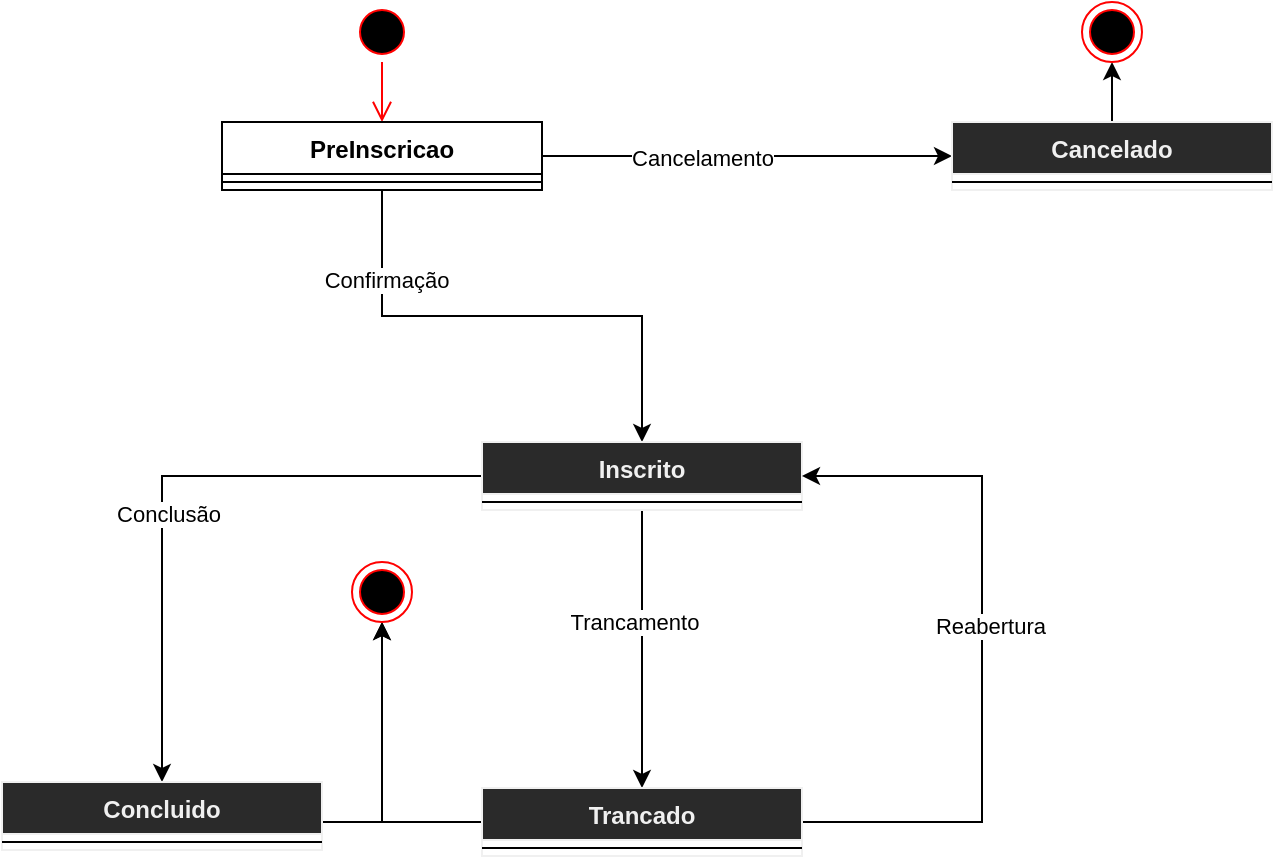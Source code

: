 <mxfile version="19.0.1" type="github">
  <diagram name="Page-1" id="e7e014a7-5840-1c2e-5031-d8a46d1fe8dd">
    <mxGraphModel dx="764" dy="628" grid="1" gridSize="10" guides="1" tooltips="1" connect="1" arrows="1" fold="1" page="1" pageScale="1" pageWidth="1169" pageHeight="826" background="none" math="0" shadow="0">
      <root>
        <mxCell id="0" />
        <mxCell id="1" parent="0" />
        <mxCell id="4dxTQKNpNGe2ACc0uITw-41" value="" style="ellipse;html=1;shape=startState;fillColor=#000000;strokeColor=#ff0000;" vertex="1" parent="1">
          <mxGeometry x="205" y="20" width="30" height="30" as="geometry" />
        </mxCell>
        <mxCell id="4dxTQKNpNGe2ACc0uITw-42" value="" style="edgeStyle=orthogonalEdgeStyle;html=1;verticalAlign=bottom;endArrow=open;endSize=8;strokeColor=#ff0000;rounded=0;entryX=0.5;entryY=0;entryDx=0;entryDy=0;" edge="1" source="4dxTQKNpNGe2ACc0uITw-41" parent="1" target="4dxTQKNpNGe2ACc0uITw-44">
          <mxGeometry relative="1" as="geometry">
            <mxPoint x="350" y="170" as="targetPoint" />
          </mxGeometry>
        </mxCell>
        <mxCell id="4dxTQKNpNGe2ACc0uITw-51" value="" style="edgeStyle=orthogonalEdgeStyle;rounded=0;orthogonalLoop=1;jettySize=auto;html=1;" edge="1" parent="1" source="4dxTQKNpNGe2ACc0uITw-44" target="4dxTQKNpNGe2ACc0uITw-48">
          <mxGeometry relative="1" as="geometry" />
        </mxCell>
        <mxCell id="4dxTQKNpNGe2ACc0uITw-88" value="Confirmação" style="edgeLabel;html=1;align=center;verticalAlign=middle;resizable=0;points=[];" vertex="1" connectable="0" parent="4dxTQKNpNGe2ACc0uITw-51">
          <mxGeometry x="-0.648" y="2" relative="1" as="geometry">
            <mxPoint as="offset" />
          </mxGeometry>
        </mxCell>
        <mxCell id="4dxTQKNpNGe2ACc0uITw-69" value="" style="edgeStyle=orthogonalEdgeStyle;rounded=0;orthogonalLoop=1;jettySize=auto;html=1;" edge="1" parent="1" source="4dxTQKNpNGe2ACc0uITw-44" target="4dxTQKNpNGe2ACc0uITw-67">
          <mxGeometry relative="1" as="geometry" />
        </mxCell>
        <mxCell id="4dxTQKNpNGe2ACc0uITw-87" value="Cancelamento" style="edgeLabel;html=1;align=center;verticalAlign=middle;resizable=0;points=[];" vertex="1" connectable="0" parent="4dxTQKNpNGe2ACc0uITw-69">
          <mxGeometry x="-0.22" y="-1" relative="1" as="geometry">
            <mxPoint as="offset" />
          </mxGeometry>
        </mxCell>
        <mxCell id="4dxTQKNpNGe2ACc0uITw-44" value="PreInscricao" style="swimlane;fontStyle=1;align=center;verticalAlign=top;childLayout=stackLayout;horizontal=1;startSize=26;horizontalStack=0;resizeParent=1;resizeParentMax=0;resizeLast=0;collapsible=1;marginBottom=0;" vertex="1" parent="1">
          <mxGeometry x="140" y="80" width="160" height="34" as="geometry" />
        </mxCell>
        <mxCell id="4dxTQKNpNGe2ACc0uITw-46" value="" style="line;strokeWidth=1;fillColor=none;align=left;verticalAlign=middle;spacingTop=-1;spacingLeft=3;spacingRight=3;rotatable=0;labelPosition=right;points=[];portConstraint=eastwest;" vertex="1" parent="4dxTQKNpNGe2ACc0uITw-44">
          <mxGeometry y="26" width="160" height="8" as="geometry" />
        </mxCell>
        <mxCell id="4dxTQKNpNGe2ACc0uITw-56" value="" style="edgeStyle=orthogonalEdgeStyle;rounded=0;orthogonalLoop=1;jettySize=auto;html=1;" edge="1" parent="1" source="4dxTQKNpNGe2ACc0uITw-48" target="4dxTQKNpNGe2ACc0uITw-54">
          <mxGeometry relative="1" as="geometry">
            <Array as="points">
              <mxPoint x="350" y="290" />
              <mxPoint x="350" y="290" />
            </Array>
          </mxGeometry>
        </mxCell>
        <mxCell id="4dxTQKNpNGe2ACc0uITw-80" value="Trancamento" style="edgeLabel;html=1;align=center;verticalAlign=middle;resizable=0;points=[];" vertex="1" connectable="0" parent="4dxTQKNpNGe2ACc0uITw-56">
          <mxGeometry x="-0.194" y="-4" relative="1" as="geometry">
            <mxPoint as="offset" />
          </mxGeometry>
        </mxCell>
        <mxCell id="4dxTQKNpNGe2ACc0uITw-59" value="" style="edgeStyle=orthogonalEdgeStyle;rounded=0;orthogonalLoop=1;jettySize=auto;html=1;" edge="1" parent="1" source="4dxTQKNpNGe2ACc0uITw-48" target="4dxTQKNpNGe2ACc0uITw-57">
          <mxGeometry relative="1" as="geometry" />
        </mxCell>
        <mxCell id="4dxTQKNpNGe2ACc0uITw-86" value="Conclusão" style="edgeLabel;html=1;align=center;verticalAlign=middle;resizable=0;points=[];" vertex="1" connectable="0" parent="4dxTQKNpNGe2ACc0uITw-59">
          <mxGeometry x="0.144" y="3" relative="1" as="geometry">
            <mxPoint as="offset" />
          </mxGeometry>
        </mxCell>
        <mxCell id="4dxTQKNpNGe2ACc0uITw-48" value="Inscrito" style="swimlane;fontStyle=1;align=center;verticalAlign=top;childLayout=stackLayout;horizontal=1;startSize=26;horizontalStack=0;resizeParent=1;resizeParentMax=0;resizeLast=0;collapsible=1;marginBottom=0;fillColor=rgb(42, 42, 42);strokeColor=rgb(240, 240, 240);fontColor=rgb(240, 240, 240);" vertex="1" parent="1">
          <mxGeometry x="270" y="240" width="160" height="34" as="geometry" />
        </mxCell>
        <mxCell id="4dxTQKNpNGe2ACc0uITw-50" value="" style="line;strokeWidth=1;fillColor=none;align=left;verticalAlign=middle;spacingTop=-1;spacingLeft=3;spacingRight=3;rotatable=0;labelPosition=right;points=[];portConstraint=eastwest;" vertex="1" parent="4dxTQKNpNGe2ACc0uITw-48">
          <mxGeometry y="26" width="160" height="8" as="geometry" />
        </mxCell>
        <mxCell id="4dxTQKNpNGe2ACc0uITw-82" style="edgeStyle=orthogonalEdgeStyle;rounded=0;orthogonalLoop=1;jettySize=auto;html=1;exitX=1;exitY=0.5;exitDx=0;exitDy=0;entryX=1;entryY=0.5;entryDx=0;entryDy=0;" edge="1" parent="1" source="4dxTQKNpNGe2ACc0uITw-54" target="4dxTQKNpNGe2ACc0uITw-48">
          <mxGeometry relative="1" as="geometry">
            <Array as="points">
              <mxPoint x="520" y="430" />
              <mxPoint x="520" y="257" />
            </Array>
          </mxGeometry>
        </mxCell>
        <mxCell id="4dxTQKNpNGe2ACc0uITw-83" value="Reabertura" style="edgeLabel;html=1;align=center;verticalAlign=middle;resizable=0;points=[];" vertex="1" connectable="0" parent="4dxTQKNpNGe2ACc0uITw-82">
          <mxGeometry x="0.065" y="-4" relative="1" as="geometry">
            <mxPoint as="offset" />
          </mxGeometry>
        </mxCell>
        <mxCell id="4dxTQKNpNGe2ACc0uITw-84" style="edgeStyle=orthogonalEdgeStyle;rounded=0;orthogonalLoop=1;jettySize=auto;html=1;exitX=0;exitY=0.5;exitDx=0;exitDy=0;entryX=0.5;entryY=1;entryDx=0;entryDy=0;" edge="1" parent="1" source="4dxTQKNpNGe2ACc0uITw-54" target="4dxTQKNpNGe2ACc0uITw-74">
          <mxGeometry relative="1" as="geometry" />
        </mxCell>
        <mxCell id="4dxTQKNpNGe2ACc0uITw-54" value="Trancado" style="swimlane;fontStyle=1;align=center;verticalAlign=top;childLayout=stackLayout;horizontal=1;startSize=26;horizontalStack=0;resizeParent=1;resizeParentMax=0;resizeLast=0;collapsible=1;marginBottom=0;fillColor=rgb(42, 42, 42);strokeColor=rgb(240, 240, 240);fontColor=rgb(240, 240, 240);" vertex="1" parent="1">
          <mxGeometry x="270" y="413" width="160" height="34" as="geometry" />
        </mxCell>
        <mxCell id="4dxTQKNpNGe2ACc0uITw-55" value="" style="line;strokeWidth=1;fillColor=none;align=left;verticalAlign=middle;spacingTop=-1;spacingLeft=3;spacingRight=3;rotatable=0;labelPosition=right;points=[];portConstraint=eastwest;" vertex="1" parent="4dxTQKNpNGe2ACc0uITw-54">
          <mxGeometry y="26" width="160" height="8" as="geometry" />
        </mxCell>
        <mxCell id="4dxTQKNpNGe2ACc0uITw-85" style="edgeStyle=orthogonalEdgeStyle;rounded=0;orthogonalLoop=1;jettySize=auto;html=1;exitX=1;exitY=0.5;exitDx=0;exitDy=0;entryX=0.5;entryY=1;entryDx=0;entryDy=0;" edge="1" parent="1" source="4dxTQKNpNGe2ACc0uITw-57" target="4dxTQKNpNGe2ACc0uITw-74">
          <mxGeometry relative="1" as="geometry">
            <Array as="points">
              <mxPoint x="190" y="430" />
              <mxPoint x="220" y="430" />
            </Array>
          </mxGeometry>
        </mxCell>
        <mxCell id="4dxTQKNpNGe2ACc0uITw-57" value="Concluido" style="swimlane;fontStyle=1;align=center;verticalAlign=top;childLayout=stackLayout;horizontal=1;startSize=26;horizontalStack=0;resizeParent=1;resizeParentMax=0;resizeLast=0;collapsible=1;marginBottom=0;fillColor=rgb(42, 42, 42);strokeColor=rgb(240, 240, 240);fontColor=rgb(240, 240, 240);" vertex="1" parent="1">
          <mxGeometry x="30" y="410" width="160" height="34" as="geometry" />
        </mxCell>
        <mxCell id="4dxTQKNpNGe2ACc0uITw-58" value="" style="line;strokeWidth=1;fillColor=none;align=left;verticalAlign=middle;spacingTop=-1;spacingLeft=3;spacingRight=3;rotatable=0;labelPosition=right;points=[];portConstraint=eastwest;" vertex="1" parent="4dxTQKNpNGe2ACc0uITw-57">
          <mxGeometry y="26" width="160" height="8" as="geometry" />
        </mxCell>
        <mxCell id="4dxTQKNpNGe2ACc0uITw-73" style="edgeStyle=orthogonalEdgeStyle;rounded=0;orthogonalLoop=1;jettySize=auto;html=1;exitX=0.5;exitY=0;exitDx=0;exitDy=0;entryX=0.5;entryY=1;entryDx=0;entryDy=0;" edge="1" parent="1" source="4dxTQKNpNGe2ACc0uITw-67" target="4dxTQKNpNGe2ACc0uITw-71">
          <mxGeometry relative="1" as="geometry" />
        </mxCell>
        <mxCell id="4dxTQKNpNGe2ACc0uITw-67" value="Cancelado" style="swimlane;fontStyle=1;align=center;verticalAlign=top;childLayout=stackLayout;horizontal=1;startSize=26;horizontalStack=0;resizeParent=1;resizeParentMax=0;resizeLast=0;collapsible=1;marginBottom=0;fillColor=rgb(42, 42, 42);strokeColor=rgb(240, 240, 240);fontColor=rgb(240, 240, 240);" vertex="1" parent="1">
          <mxGeometry x="505" y="80" width="160" height="34" as="geometry" />
        </mxCell>
        <mxCell id="4dxTQKNpNGe2ACc0uITw-68" value="" style="line;strokeWidth=1;fillColor=none;align=left;verticalAlign=middle;spacingTop=-1;spacingLeft=3;spacingRight=3;rotatable=0;labelPosition=right;points=[];portConstraint=eastwest;" vertex="1" parent="4dxTQKNpNGe2ACc0uITw-67">
          <mxGeometry y="26" width="160" height="8" as="geometry" />
        </mxCell>
        <mxCell id="4dxTQKNpNGe2ACc0uITw-71" value="" style="ellipse;html=1;shape=endState;fillColor=#000000;strokeColor=#ff0000;" vertex="1" parent="1">
          <mxGeometry x="570" y="20" width="30" height="30" as="geometry" />
        </mxCell>
        <mxCell id="4dxTQKNpNGe2ACc0uITw-74" value="" style="ellipse;html=1;shape=endState;fillColor=#000000;strokeColor=#ff0000;" vertex="1" parent="1">
          <mxGeometry x="205" y="300" width="30" height="30" as="geometry" />
        </mxCell>
      </root>
    </mxGraphModel>
  </diagram>
</mxfile>
